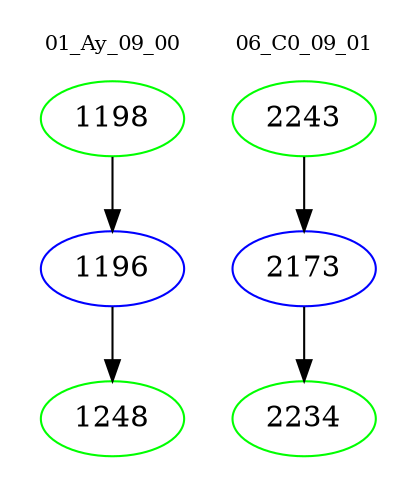 digraph{
subgraph cluster_0 {
color = white
label = "01_Ay_09_00";
fontsize=10;
T0_1198 [label="1198", color="green"]
T0_1198 -> T0_1196 [color="black"]
T0_1196 [label="1196", color="blue"]
T0_1196 -> T0_1248 [color="black"]
T0_1248 [label="1248", color="green"]
}
subgraph cluster_1 {
color = white
label = "06_C0_09_01";
fontsize=10;
T1_2243 [label="2243", color="green"]
T1_2243 -> T1_2173 [color="black"]
T1_2173 [label="2173", color="blue"]
T1_2173 -> T1_2234 [color="black"]
T1_2234 [label="2234", color="green"]
}
}
